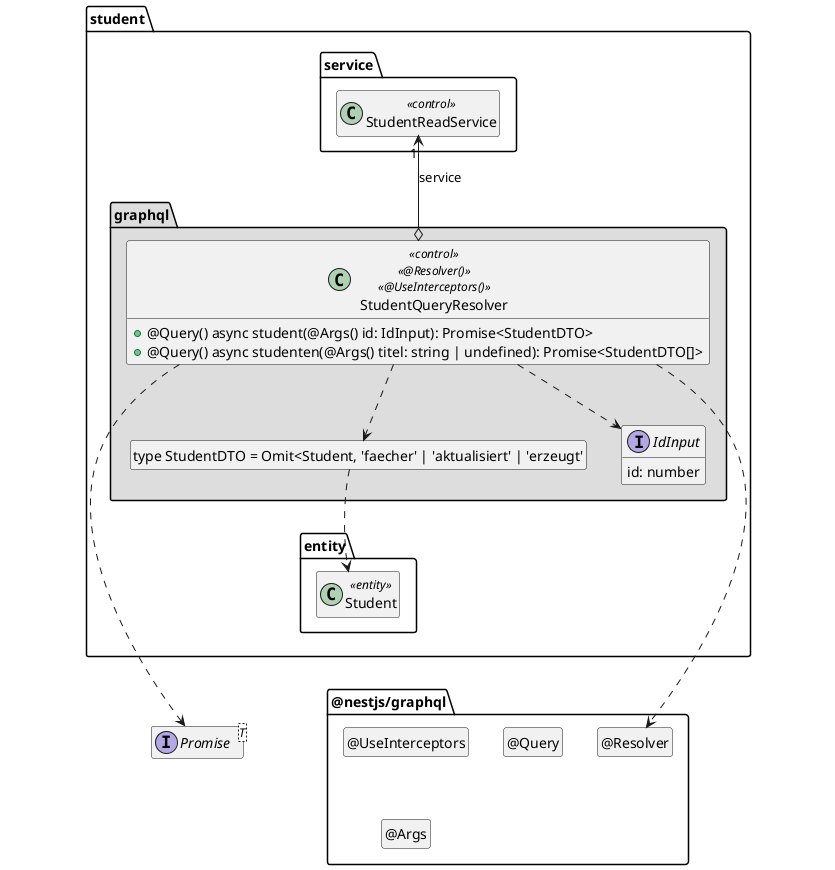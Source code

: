@startuml Controller-Klasse

interface Promise<T>

package @nestjs/graphql {
  class "@Resolver" as Resolver
  hide Resolver circle

  class "@UseInterceptors" as UseInterceptors
  hide UseInterceptors circle

  class "@Query" as Query
  hide Query circle

  class "@Args" as Args
  hide Args circle

  Resolver .left[hidden].> Promise
}

package student {
  package entity {
    class Student <<entity>>
  }

  package service {
    class StudentReadService << control >>
  }

  package graphql #DDDDDD {
    class "type StudentDTO = Omit<Student, 'faecher' | 'aktualisiert' | 'erzeugt'" as StudentDTO
    hide StudentDTO circle

    interface IdInput {
        id: number
    }

    class StudentQueryResolver << control >> << @Resolver() >> << @UseInterceptors() >> {
      + @Query() async student(@Args() id: IdInput): Promise<StudentDTO>
      + @Query() async studenten(@Args() titel: string | undefined): Promise<StudentDTO[]>
    }

    StudentQueryResolver o-up-> "1" StudentReadService : service
    StudentQueryResolver ..> StudentDTO
    StudentQueryResolver ..> IdInput
    StudentDTO ..> Student
    StudentQueryResolver ..> Resolver

    StudentQueryResolver ..> Promise

    StudentDTO .[hidden].> Student
    Student .[hidden].> Promise
    StudentReadService .[hidden].> Promise
    Student .[hidden].> Resolver
    StudentReadService .[hidden].> Resolver
  }
}

hide empty members

@enduml
